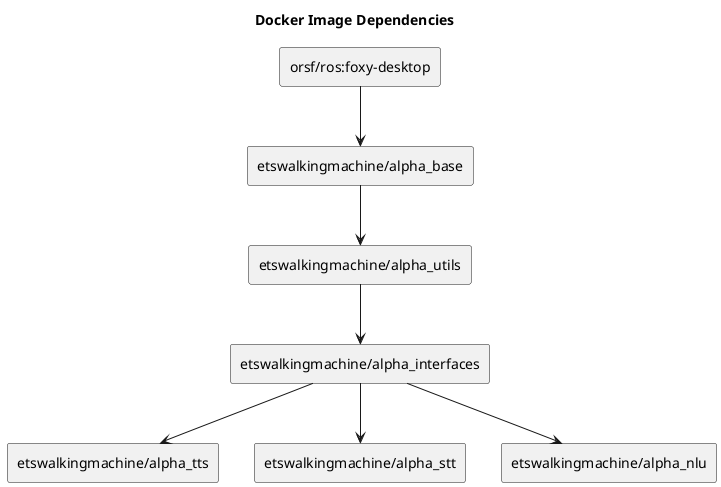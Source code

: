 @startuml Docker structure

title "Docker Image Dependencies"

rectangle "orsf/ros:foxy-desktop" as orsf
rectangle "etswalkingmachine/alpha_base" as base
rectangle "etswalkingmachine/alpha_utils" as utils
rectangle "etswalkingmachine/alpha_interfaces" as interfaces
rectangle "etswalkingmachine/alpha_tts" as tts 
rectangle "etswalkingmachine/alpha_stt" as stt
rectangle "etswalkingmachine/alpha_nlu" as nlu


orsf --> base
base --> utils
utils --> interfaces
interfaces --> tts
interfaces --> stt
interfaces --> nlu



@enduml